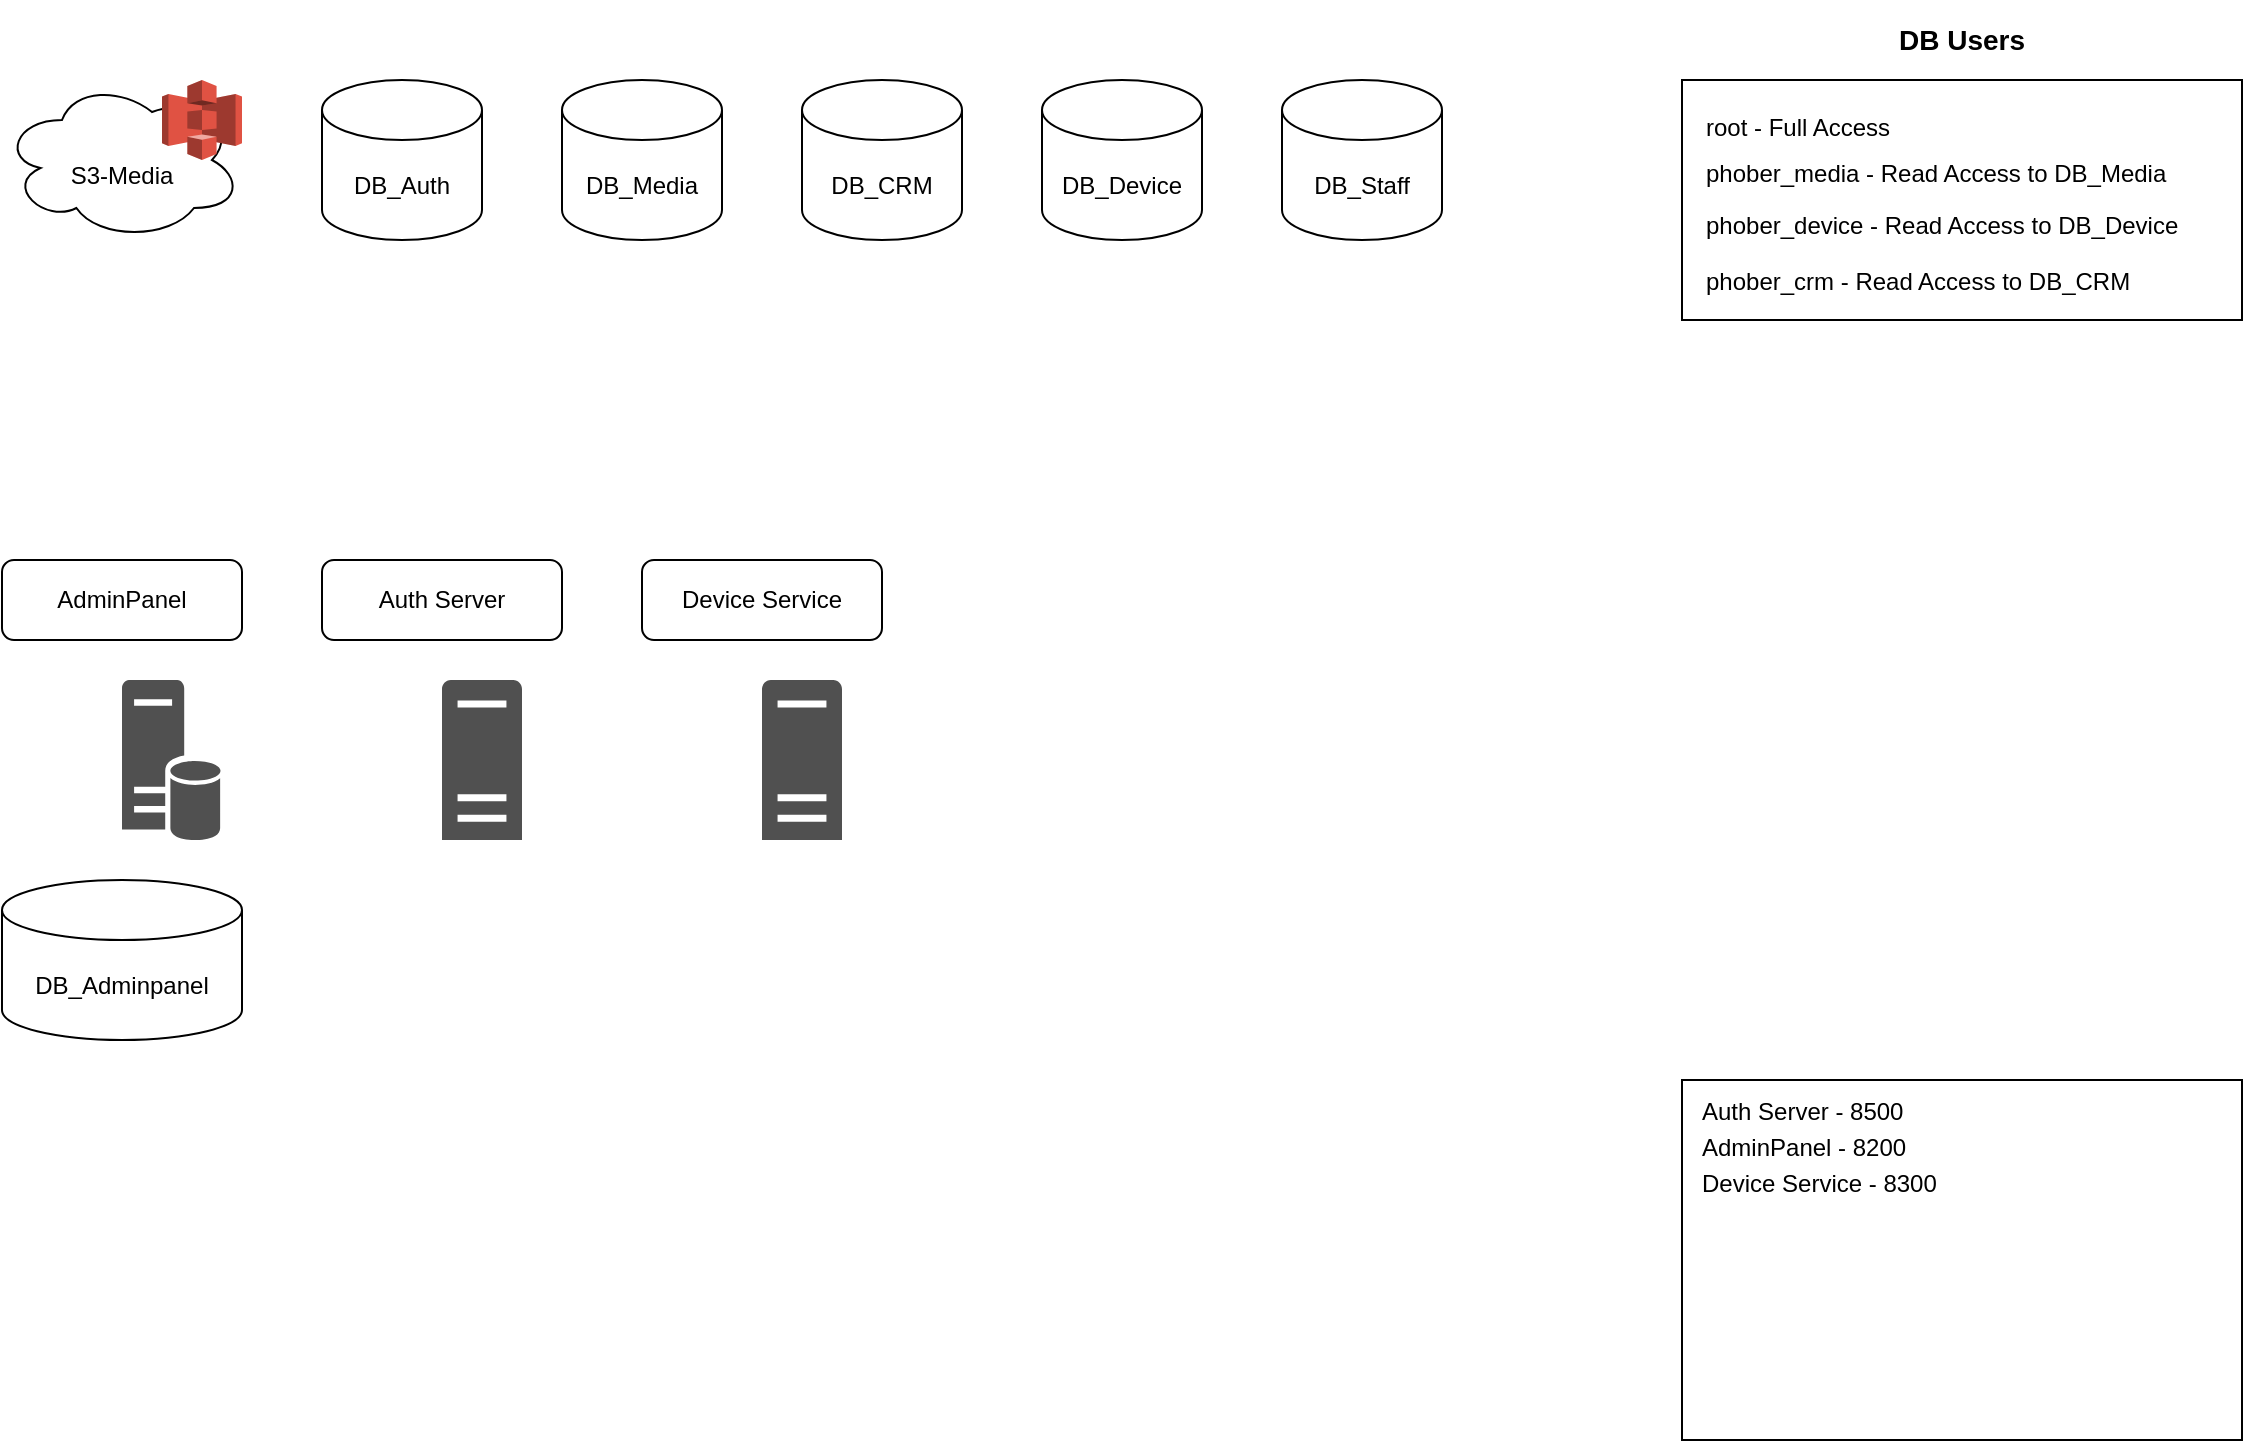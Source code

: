 <mxfile version="17.2.2" type="github" pages="3">
  <diagram id="SwhbsFWj8uXTI4qjEU29" name="Idea">
    <mxGraphModel dx="1191" dy="713" grid="1" gridSize="10" guides="1" tooltips="1" connect="1" arrows="1" fold="1" page="1" pageScale="1" pageWidth="1169" pageHeight="827" math="0" shadow="0">
      <root>
        <mxCell id="0" />
        <mxCell id="1" parent="0" />
        <UserObject label="DB_Device" link="data:page/id,oKnwQTFBax4LxAPXSYCq" id="eUcB_I841KXRyvso8_sk-2">
          <mxCell style="shape=cylinder3;whiteSpace=wrap;html=1;boundedLbl=1;backgroundOutline=1;size=15;" parent="1" vertex="1">
            <mxGeometry x="560" y="40" width="80" height="80" as="geometry" />
          </mxCell>
        </UserObject>
        <mxCell id="eUcB_I841KXRyvso8_sk-4" value="DB_Media" style="shape=cylinder3;whiteSpace=wrap;html=1;boundedLbl=1;backgroundOutline=1;size=15;" parent="1" vertex="1">
          <mxGeometry x="320" y="40" width="80" height="80" as="geometry" />
        </mxCell>
        <mxCell id="187vfeRC4IGOOJgPZB19-2" value="DB_CRM" style="shape=cylinder3;whiteSpace=wrap;html=1;boundedLbl=1;backgroundOutline=1;size=15;" parent="1" vertex="1">
          <mxGeometry x="440" y="40" width="80" height="80" as="geometry" />
        </mxCell>
        <mxCell id="ug-r2kqgYafla9vCd7H7-10" value="DB_Staff" style="shape=cylinder3;whiteSpace=wrap;html=1;boundedLbl=1;backgroundOutline=1;size=15;" parent="1" vertex="1">
          <mxGeometry x="680" y="40" width="80" height="80" as="geometry" />
        </mxCell>
        <mxCell id="ug-r2kqgYafla9vCd7H7-11" value="" style="group" parent="1" vertex="1" connectable="0">
          <mxGeometry x="40" y="40" width="120" height="80" as="geometry" />
        </mxCell>
        <mxCell id="eUcB_I841KXRyvso8_sk-5" value="&lt;br&gt;S3-Media" style="ellipse;shape=cloud;whiteSpace=wrap;html=1;" parent="ug-r2kqgYafla9vCd7H7-11" vertex="1">
          <mxGeometry width="120" height="80" as="geometry" />
        </mxCell>
        <mxCell id="187vfeRC4IGOOJgPZB19-1" value="" style="outlineConnect=0;dashed=0;verticalLabelPosition=bottom;verticalAlign=top;align=center;html=1;shape=mxgraph.aws3.s3;fillColor=#E05243;gradientColor=none;" parent="ug-r2kqgYafla9vCd7H7-11" vertex="1">
          <mxGeometry x="80" width="40" height="40" as="geometry" />
        </mxCell>
        <mxCell id="ug-r2kqgYafla9vCd7H7-12" value="" style="group;labelBackgroundColor=none;labelBorderColor=none;fontColor=default;" parent="1" vertex="1" connectable="0">
          <mxGeometry x="40" y="280" width="120" height="240" as="geometry" />
        </mxCell>
        <mxCell id="eUcB_I841KXRyvso8_sk-1" value="AdminPanel" style="rounded=1;whiteSpace=wrap;html=1;" parent="ug-r2kqgYafla9vCd7H7-12" vertex="1">
          <mxGeometry width="120" height="40" as="geometry" />
        </mxCell>
        <UserObject label="" id="ug-r2kqgYafla9vCd7H7-4">
          <mxCell style="group" parent="ug-r2kqgYafla9vCd7H7-12" vertex="1" connectable="0">
            <mxGeometry x="10" y="60" width="100" height="80" as="geometry" />
          </mxCell>
        </UserObject>
        <mxCell id="ug-r2kqgYafla9vCd7H7-5" value="" style="sketch=0;pointerEvents=1;shadow=0;dashed=0;html=1;strokeColor=none;fillColor=#505050;labelPosition=center;verticalLabelPosition=bottom;verticalAlign=top;outlineConnect=0;align=center;shape=mxgraph.office.servers.database_server;rounded=0;fontSize=13;" parent="ug-r2kqgYafla9vCd7H7-4" vertex="1">
          <mxGeometry x="50" width="50" height="80" as="geometry" />
        </mxCell>
        <mxCell id="ug-r2kqgYafla9vCd7H7-7" value="" style="shape=image;html=1;verticalAlign=top;verticalLabelPosition=bottom;labelBackgroundColor=#ffffff;imageAspect=0;aspect=fixed;image=https://cdn4.iconfinder.com/data/icons/logos-3/568/php-logo-128.png" parent="ug-r2kqgYafla9vCd7H7-4" vertex="1">
          <mxGeometry x="10" y="10" width="30" height="30" as="geometry" />
        </mxCell>
        <mxCell id="ug-r2kqgYafla9vCd7H7-8" value="" style="shape=image;html=1;verticalAlign=top;verticalLabelPosition=bottom;labelBackgroundColor=#ffffff;imageAspect=0;aspect=fixed;image=https://cdn3.iconfinder.com/data/icons/popular-services-brands/512/laravel-128.png" parent="ug-r2kqgYafla9vCd7H7-4" vertex="1">
          <mxGeometry x="10" y="40" width="30" height="30" as="geometry" />
        </mxCell>
        <mxCell id="ug-r2kqgYafla9vCd7H7-9" value="DB_Adminpanel" style="shape=cylinder3;whiteSpace=wrap;html=1;boundedLbl=1;backgroundOutline=1;size=15;" parent="ug-r2kqgYafla9vCd7H7-12" vertex="1">
          <mxGeometry y="160" width="120" height="80" as="geometry" />
        </mxCell>
        <mxCell id="ug-r2kqgYafla9vCd7H7-27" value="" style="group" parent="1" vertex="1" connectable="0">
          <mxGeometry x="360" y="280" width="120" height="140" as="geometry" />
        </mxCell>
        <mxCell id="ug-r2kqgYafla9vCd7H7-18" value="Device Service" style="rounded=1;whiteSpace=wrap;html=1;" parent="ug-r2kqgYafla9vCd7H7-27" vertex="1">
          <mxGeometry width="120" height="40" as="geometry" />
        </mxCell>
        <UserObject label="" id="ug-r2kqgYafla9vCd7H7-19">
          <mxCell style="group" parent="ug-r2kqgYafla9vCd7H7-27" vertex="1" connectable="0">
            <mxGeometry x="10" y="60" width="100" height="80" as="geometry" />
          </mxCell>
        </UserObject>
        <mxCell id="ug-r2kqgYafla9vCd7H7-24" value="" style="sketch=0;pointerEvents=1;shadow=0;dashed=0;html=1;strokeColor=none;fillColor=#505050;labelPosition=center;verticalLabelPosition=bottom;verticalAlign=top;outlineConnect=0;align=center;shape=mxgraph.office.servers.server_generic;" parent="ug-r2kqgYafla9vCd7H7-19" vertex="1">
          <mxGeometry x="50" width="40" height="80" as="geometry" />
        </mxCell>
        <mxCell id="8z5ws6QsDyDKcSSMqBQu-1" value="" style="shape=image;html=1;verticalAlign=top;verticalLabelPosition=bottom;labelBackgroundColor=#ffffff;imageAspect=0;aspect=fixed;image=https://cdn3.iconfinder.com/data/icons/popular-services-brands/512/laravel-128.png" vertex="1" parent="ug-r2kqgYafla9vCd7H7-19">
          <mxGeometry x="11.88" y="44" width="30" height="30" as="geometry" />
        </mxCell>
        <mxCell id="8z5ws6QsDyDKcSSMqBQu-2" value="" style="shape=image;html=1;verticalAlign=top;verticalLabelPosition=bottom;labelBackgroundColor=#ffffff;imageAspect=0;aspect=fixed;image=https://cdn4.iconfinder.com/data/icons/logos-3/568/php-logo-128.png" vertex="1" parent="ug-r2kqgYafla9vCd7H7-19">
          <mxGeometry x="11.88" y="10" width="30" height="30" as="geometry" />
        </mxCell>
        <mxCell id="bWf3XHARxma28C-KWlei-1" value="" style="group" vertex="1" connectable="0" parent="1">
          <mxGeometry x="880" width="280" height="160" as="geometry" />
        </mxCell>
        <mxCell id="ug-r2kqgYafla9vCd7H7-2" value="&lt;p style=&quot;line-height: 0.9 ; font-size: 12px&quot;&gt;&lt;span style=&quot;font-size: 12px&quot;&gt;root - Full Access&lt;/span&gt;&lt;/p&gt;&lt;p style=&quot;line-height: 0.9 ; font-size: 12px&quot;&gt;&lt;span style=&quot;font-size: 12px&quot;&gt;phober_media - Read Access to DB_Media&lt;/span&gt;&lt;br style=&quot;font-size: 12px&quot;&gt;&lt;/p&gt;&lt;p style=&quot;line-height: 1.4 ; font-size: 12px&quot;&gt;phober_device - Read Access to DB_Device&lt;/p&gt;&lt;p style=&quot;line-height: 1.4 ; font-size: 12px&quot;&gt;phober_crm - Read Access to DB_CRM&lt;/p&gt;&lt;p style=&quot;font-size: 12px&quot;&gt;&lt;/p&gt;" style="rounded=0;whiteSpace=wrap;html=1;align=left;verticalAlign=top;fontSize=12;spacingRight=0;spacingLeft=10;" parent="bWf3XHARxma28C-KWlei-1" vertex="1">
          <mxGeometry y="40" width="280" height="120" as="geometry" />
        </mxCell>
        <mxCell id="ug-r2kqgYafla9vCd7H7-3" value="DB Users" style="text;html=1;strokeColor=none;fillColor=none;align=center;verticalAlign=middle;whiteSpace=wrap;rounded=0;fontSize=14;fontStyle=1" parent="bWf3XHARxma28C-KWlei-1" vertex="1">
          <mxGeometry x="80" width="120" height="40" as="geometry" />
        </mxCell>
        <mxCell id="bWf3XHARxma28C-KWlei-2" value="DB_Auth" style="shape=cylinder3;whiteSpace=wrap;html=1;boundedLbl=1;backgroundOutline=1;size=15;" vertex="1" parent="1">
          <mxGeometry x="200" y="40" width="80" height="80" as="geometry" />
        </mxCell>
        <mxCell id="8z5ws6QsDyDKcSSMqBQu-3" value="" style="group" vertex="1" connectable="0" parent="1">
          <mxGeometry x="200" y="280" width="120" height="140" as="geometry" />
        </mxCell>
        <mxCell id="8z5ws6QsDyDKcSSMqBQu-4" value="Auth Server" style="rounded=1;whiteSpace=wrap;html=1;" vertex="1" parent="8z5ws6QsDyDKcSSMqBQu-3">
          <mxGeometry width="120" height="40" as="geometry" />
        </mxCell>
        <UserObject label="" id="8z5ws6QsDyDKcSSMqBQu-5">
          <mxCell style="group" vertex="1" connectable="0" parent="8z5ws6QsDyDKcSSMqBQu-3">
            <mxGeometry x="10" y="60" width="100" height="80" as="geometry" />
          </mxCell>
        </UserObject>
        <mxCell id="8z5ws6QsDyDKcSSMqBQu-6" value="" style="sketch=0;pointerEvents=1;shadow=0;dashed=0;html=1;strokeColor=none;fillColor=#505050;labelPosition=center;verticalLabelPosition=bottom;verticalAlign=top;outlineConnect=0;align=center;shape=mxgraph.office.servers.server_generic;" vertex="1" parent="8z5ws6QsDyDKcSSMqBQu-5">
          <mxGeometry x="50" width="40" height="80" as="geometry" />
        </mxCell>
        <mxCell id="8z5ws6QsDyDKcSSMqBQu-9" value="" style="shape=image;verticalLabelPosition=bottom;labelBackgroundColor=default;verticalAlign=top;aspect=fixed;imageAspect=0;image=https://cdn.freebiesupply.com/logos/large/2x/lumen-1-logo-png-transparent.png;" vertex="1" parent="8z5ws6QsDyDKcSSMqBQu-5">
          <mxGeometry x="19.41" y="44" width="14.94" height="30" as="geometry" />
        </mxCell>
        <mxCell id="8z5ws6QsDyDKcSSMqBQu-10" value="" style="shape=image;html=1;verticalAlign=top;verticalLabelPosition=bottom;labelBackgroundColor=#ffffff;imageAspect=0;aspect=fixed;image=https://cdn4.iconfinder.com/data/icons/logos-3/568/php-logo-128.png" vertex="1" parent="8z5ws6QsDyDKcSSMqBQu-5">
          <mxGeometry x="11.88" y="10" width="30" height="30" as="geometry" />
        </mxCell>
        <mxCell id="8z5ws6QsDyDKcSSMqBQu-11" value="&lt;p style=&quot;line-height: 1.5&quot;&gt;Auth Server - 8500&lt;br&gt;AdminPanel - 8200&lt;br&gt;Device Service - 8300&lt;/p&gt;" style="rounded=0;whiteSpace=wrap;html=1;align=left;labelPosition=center;verticalLabelPosition=middle;verticalAlign=top;spacing=0;spacingLeft=10;spacingTop=-10;" vertex="1" parent="1">
          <mxGeometry x="880" y="540" width="280" height="180" as="geometry" />
        </mxCell>
      </root>
    </mxGraphModel>
  </diagram>
  <diagram id="oKnwQTFBax4LxAPXSYCq" name="DB_Device">
    <mxGraphModel dx="1191" dy="713" grid="1" gridSize="10" guides="1" tooltips="1" connect="1" arrows="1" fold="1" page="1" pageScale="1" pageWidth="1169" pageHeight="827" math="0" shadow="0">
      <root>
        <mxCell id="dE-zyYR7kbtWVNNINpA2-0" />
        <mxCell id="dE-zyYR7kbtWVNNINpA2-1" parent="dE-zyYR7kbtWVNNINpA2-0" />
        <mxCell id="dE-zyYR7kbtWVNNINpA2-2" value="" style="group" parent="dE-zyYR7kbtWVNNINpA2-1" vertex="1" connectable="0">
          <mxGeometry x="10" y="190" width="60" height="100" as="geometry" />
        </mxCell>
        <mxCell id="dE-zyYR7kbtWVNNINpA2-3" value="" style="group" parent="dE-zyYR7kbtWVNNINpA2-2" vertex="1" connectable="0">
          <mxGeometry width="60" height="100" as="geometry" />
        </mxCell>
        <mxCell id="dE-zyYR7kbtWVNNINpA2-4" value="" style="sketch=0;shadow=0;dashed=0;html=1;strokeColor=none;fillColor=#505050;labelPosition=center;verticalLabelPosition=bottom;verticalAlign=top;outlineConnect=0;align=center;shape=mxgraph.office.databases.database_mini_3;rounded=0;fontSize=13;fontColor=#0066CC;" parent="dE-zyYR7kbtWVNNINpA2-3" vertex="1">
          <mxGeometry x="12.5" width="35" height="57" as="geometry" />
        </mxCell>
        <mxCell id="dE-zyYR7kbtWVNNINpA2-5" value="Games" style="text;html=1;strokeColor=none;fillColor=none;align=center;verticalAlign=middle;whiteSpace=wrap;rounded=0;fontSize=13;fontColor=#000000;" parent="dE-zyYR7kbtWVNNINpA2-3" vertex="1">
          <mxGeometry y="70" width="60" height="30" as="geometry" />
        </mxCell>
        <mxCell id="dE-zyYR7kbtWVNNINpA2-6" value="" style="group" parent="dE-zyYR7kbtWVNNINpA2-1" vertex="1" connectable="0">
          <mxGeometry x="220" y="10" width="60" height="100" as="geometry" />
        </mxCell>
        <mxCell id="dE-zyYR7kbtWVNNINpA2-7" value="" style="sketch=0;shadow=0;dashed=0;html=1;strokeColor=none;fillColor=#505050;labelPosition=center;verticalLabelPosition=bottom;verticalAlign=top;outlineConnect=0;align=center;shape=mxgraph.office.databases.database_mini_3;rounded=0;fontSize=13;fontColor=#0066CC;" parent="dE-zyYR7kbtWVNNINpA2-6" vertex="1">
          <mxGeometry x="12.5" width="35" height="57" as="geometry" />
        </mxCell>
        <mxCell id="dE-zyYR7kbtWVNNINpA2-8" value="Devices" style="text;html=1;strokeColor=none;fillColor=none;align=center;verticalAlign=middle;whiteSpace=wrap;rounded=0;fontSize=13;fontColor=#000000;" parent="dE-zyYR7kbtWVNNINpA2-6" vertex="1">
          <mxGeometry y="70" width="60" height="30" as="geometry" />
        </mxCell>
        <mxCell id="dE-zyYR7kbtWVNNINpA2-9" value="" style="group" parent="dE-zyYR7kbtWVNNINpA2-1" vertex="1" connectable="0">
          <mxGeometry x="415" y="190" width="60" height="100" as="geometry" />
        </mxCell>
        <mxCell id="dE-zyYR7kbtWVNNINpA2-10" value="" style="group" parent="dE-zyYR7kbtWVNNINpA2-9" vertex="1" connectable="0">
          <mxGeometry width="60" height="100" as="geometry" />
        </mxCell>
        <mxCell id="dE-zyYR7kbtWVNNINpA2-11" value="" style="sketch=0;shadow=0;dashed=0;html=1;strokeColor=none;fillColor=#505050;labelPosition=center;verticalLabelPosition=bottom;verticalAlign=top;outlineConnect=0;align=center;shape=mxgraph.office.databases.database_mini_3;rounded=0;fontSize=13;fontColor=#0066CC;" parent="dE-zyYR7kbtWVNNINpA2-10" vertex="1">
          <mxGeometry x="12.5" width="35" height="57" as="geometry" />
        </mxCell>
        <mxCell id="dE-zyYR7kbtWVNNINpA2-12" value="Instances" style="text;html=1;strokeColor=none;fillColor=none;align=center;verticalAlign=middle;whiteSpace=wrap;rounded=0;fontSize=13;fontColor=#000000;" parent="dE-zyYR7kbtWVNNINpA2-10" vertex="1">
          <mxGeometry y="70" width="60" height="30" as="geometry" />
        </mxCell>
        <mxCell id="dE-zyYR7kbtWVNNINpA2-13" style="edgeStyle=none;rounded=1;orthogonalLoop=1;jettySize=auto;html=1;fontSize=13;fontColor=#000000;startArrow=classic;startFill=1;endArrow=classic;endFill=1;strokeColor=#000000;" parent="dE-zyYR7kbtWVNNINpA2-1" source="dE-zyYR7kbtWVNNINpA2-4" target="dE-zyYR7kbtWVNNINpA2-7" edge="1">
          <mxGeometry relative="1" as="geometry" />
        </mxCell>
        <mxCell id="dE-zyYR7kbtWVNNINpA2-14" value="Many To Many" style="rounded=1;whiteSpace=wrap;html=1;fontSize=13;strokeWidth=1;gradientDirection=north;verticalAlign=top;" parent="dE-zyYR7kbtWVNNINpA2-1" vertex="1">
          <mxGeometry x="80" y="120" width="110" height="30" as="geometry" />
        </mxCell>
        <mxCell id="dE-zyYR7kbtWVNNINpA2-15" style="edgeStyle=none;rounded=1;orthogonalLoop=1;jettySize=auto;html=1;fontSize=13;fontColor=#000000;startArrow=classic;startFill=1;endArrow=none;endFill=0;strokeColor=#000000;" parent="dE-zyYR7kbtWVNNINpA2-1" source="dE-zyYR7kbtWVNNINpA2-11" target="dE-zyYR7kbtWVNNINpA2-7" edge="1">
          <mxGeometry relative="1" as="geometry" />
        </mxCell>
        <mxCell id="dE-zyYR7kbtWVNNINpA2-16" value="games" style="swimlane;fontStyle=0;childLayout=stackLayout;horizontal=1;startSize=26;fillColor=#e0e0e0;horizontalStack=0;resizeParent=1;resizeLast=0;collapsible=1;marginBottom=0;swimlaneFillColor=#ffffff;align=center;" parent="dE-zyYR7kbtWVNNINpA2-1" vertex="1">
          <mxGeometry x="40" y="560" width="210" height="260" as="geometry">
            <mxRectangle x="40" y="560" width="70" height="26" as="alternateBounds" />
          </mxGeometry>
        </mxCell>
        <mxCell id="dE-zyYR7kbtWVNNINpA2-17" value="id" style="shape=partialRectangle;top=0;left=0;right=0;bottom=0;align=left;verticalAlign=top;spacingTop=-2;fillColor=none;spacingLeft=64;spacingRight=4;overflow=hidden;rotatable=0;points=[[0,0.5],[1,0.5]];portConstraint=eastwest;dropTarget=0;" parent="dE-zyYR7kbtWVNNINpA2-16" vertex="1">
          <mxGeometry y="26" width="210" height="26" as="geometry" />
        </mxCell>
        <mxCell id="dE-zyYR7kbtWVNNINpA2-18" value="" style="shape=partialRectangle;top=0;left=0;bottom=0;fillColor=none;align=left;verticalAlign=middle;spacingLeft=4;spacingRight=4;overflow=hidden;rotatable=180;points=[];portConstraint=eastwest;part=1;" parent="dE-zyYR7kbtWVNNINpA2-17" vertex="1" connectable="0">
          <mxGeometry width="54" height="26" as="geometry" />
        </mxCell>
        <mxCell id="dE-zyYR7kbtWVNNINpA2-19" value="name" style="shape=partialRectangle;top=0;left=0;right=0;bottom=0;align=left;verticalAlign=top;spacingTop=-2;fillColor=none;spacingLeft=64;spacingRight=4;overflow=hidden;rotatable=0;points=[[0,0.5],[1,0.5]];portConstraint=eastwest;dropTarget=0;" parent="dE-zyYR7kbtWVNNINpA2-16" vertex="1">
          <mxGeometry y="52" width="210" height="26" as="geometry" />
        </mxCell>
        <mxCell id="dE-zyYR7kbtWVNNINpA2-20" value="" style="shape=partialRectangle;top=0;left=0;bottom=0;fillColor=none;align=left;verticalAlign=middle;spacingLeft=4;spacingRight=4;overflow=hidden;rotatable=180;points=[];portConstraint=eastwest;part=1;" parent="dE-zyYR7kbtWVNNINpA2-19" vertex="1" connectable="0">
          <mxGeometry width="54" height="26" as="geometry" />
        </mxCell>
        <mxCell id="dE-zyYR7kbtWVNNINpA2-21" value="slug" style="shape=partialRectangle;top=0;left=0;right=0;bottom=0;align=left;verticalAlign=top;spacingTop=-2;fillColor=none;spacingLeft=64;spacingRight=4;overflow=hidden;rotatable=0;points=[[0,0.5],[1,0.5]];portConstraint=eastwest;dropTarget=0;" parent="dE-zyYR7kbtWVNNINpA2-16" vertex="1">
          <mxGeometry y="78" width="210" height="26" as="geometry" />
        </mxCell>
        <mxCell id="dE-zyYR7kbtWVNNINpA2-22" value="" style="shape=partialRectangle;top=0;left=0;bottom=0;fillColor=none;align=left;verticalAlign=middle;spacingLeft=4;spacingRight=4;overflow=hidden;rotatable=180;points=[];portConstraint=eastwest;part=1;" parent="dE-zyYR7kbtWVNNINpA2-21" vertex="1" connectable="0">
          <mxGeometry width="54" height="26" as="geometry" />
        </mxCell>
        <mxCell id="dE-zyYR7kbtWVNNINpA2-23" value="video" style="shape=partialRectangle;top=0;left=0;right=0;bottom=0;align=left;verticalAlign=top;spacingTop=-2;fillColor=none;spacingLeft=64;spacingRight=4;overflow=hidden;rotatable=0;points=[[0,0.5],[1,0.5]];portConstraint=eastwest;dropTarget=0;" parent="dE-zyYR7kbtWVNNINpA2-16" vertex="1">
          <mxGeometry y="104" width="210" height="26" as="geometry" />
        </mxCell>
        <mxCell id="dE-zyYR7kbtWVNNINpA2-24" value="" style="shape=partialRectangle;top=0;left=0;bottom=0;fillColor=none;align=left;verticalAlign=middle;spacingLeft=4;spacingRight=4;overflow=hidden;rotatable=180;points=[];portConstraint=eastwest;part=1;" parent="dE-zyYR7kbtWVNNINpA2-23" vertex="1" connectable="0">
          <mxGeometry width="54" height="26" as="geometry" />
        </mxCell>
        <mxCell id="dE-zyYR7kbtWVNNINpA2-25" value="description" style="shape=partialRectangle;top=0;left=0;right=0;bottom=0;align=left;verticalAlign=top;spacingTop=-2;fillColor=none;spacingLeft=64;spacingRight=4;overflow=hidden;rotatable=0;points=[[0,0.5],[1,0.5]];portConstraint=eastwest;dropTarget=0;" parent="dE-zyYR7kbtWVNNINpA2-16" vertex="1">
          <mxGeometry y="130" width="210" height="26" as="geometry" />
        </mxCell>
        <mxCell id="dE-zyYR7kbtWVNNINpA2-26" value="" style="shape=partialRectangle;top=0;left=0;bottom=0;fillColor=none;align=left;verticalAlign=middle;spacingLeft=4;spacingRight=4;overflow=hidden;rotatable=180;points=[];portConstraint=eastwest;part=1;" parent="dE-zyYR7kbtWVNNINpA2-25" vertex="1" connectable="0">
          <mxGeometry width="54" height="26" as="geometry" />
        </mxCell>
        <mxCell id="dE-zyYR7kbtWVNNINpA2-27" value="rating" style="shape=partialRectangle;top=0;left=0;right=0;bottom=0;align=left;verticalAlign=top;spacingTop=-2;fillColor=none;spacingLeft=64;spacingRight=4;overflow=hidden;rotatable=0;points=[[0,0.5],[1,0.5]];portConstraint=eastwest;dropTarget=0;" parent="dE-zyYR7kbtWVNNINpA2-16" vertex="1">
          <mxGeometry y="156" width="210" height="26" as="geometry" />
        </mxCell>
        <mxCell id="dE-zyYR7kbtWVNNINpA2-28" value="" style="shape=partialRectangle;top=0;left=0;bottom=0;fillColor=none;align=left;verticalAlign=middle;spacingLeft=4;spacingRight=4;overflow=hidden;rotatable=180;points=[];portConstraint=eastwest;part=1;" parent="dE-zyYR7kbtWVNNINpA2-27" vertex="1" connectable="0">
          <mxGeometry width="54" height="26" as="geometry" />
        </mxCell>
        <mxCell id="dE-zyYR7kbtWVNNINpA2-29" value="multiplayer" style="shape=partialRectangle;top=0;left=0;right=0;bottom=0;align=left;verticalAlign=top;spacingTop=-2;fillColor=none;spacingLeft=64;spacingRight=4;overflow=hidden;rotatable=0;points=[[0,0.5],[1,0.5]];portConstraint=eastwest;dropTarget=0;" parent="dE-zyYR7kbtWVNNINpA2-16" vertex="1">
          <mxGeometry y="182" width="210" height="26" as="geometry" />
        </mxCell>
        <mxCell id="dE-zyYR7kbtWVNNINpA2-30" value="" style="shape=partialRectangle;top=0;left=0;bottom=0;fillColor=none;align=left;verticalAlign=middle;spacingLeft=4;spacingRight=4;overflow=hidden;rotatable=180;points=[];portConstraint=eastwest;part=1;" parent="dE-zyYR7kbtWVNNINpA2-29" vertex="1" connectable="0">
          <mxGeometry width="54" height="26" as="geometry" />
        </mxCell>
        <mxCell id="dE-zyYR7kbtWVNNINpA2-31" value="created_at" style="shape=partialRectangle;top=0;left=0;right=0;bottom=0;align=left;verticalAlign=top;spacingTop=-2;fillColor=none;spacingLeft=64;spacingRight=4;overflow=hidden;rotatable=0;points=[[0,0.5],[1,0.5]];portConstraint=eastwest;dropTarget=0;" parent="dE-zyYR7kbtWVNNINpA2-16" vertex="1">
          <mxGeometry y="208" width="210" height="26" as="geometry" />
        </mxCell>
        <mxCell id="dE-zyYR7kbtWVNNINpA2-32" value="" style="shape=partialRectangle;top=0;left=0;bottom=0;fillColor=none;align=left;verticalAlign=middle;spacingLeft=4;spacingRight=4;overflow=hidden;rotatable=180;points=[];portConstraint=eastwest;part=1;" parent="dE-zyYR7kbtWVNNINpA2-31" vertex="1" connectable="0">
          <mxGeometry width="54" height="26" as="geometry" />
        </mxCell>
        <mxCell id="dE-zyYR7kbtWVNNINpA2-33" value="updated_at" style="shape=partialRectangle;top=0;left=0;right=0;bottom=0;align=left;verticalAlign=top;spacingTop=-2;fillColor=none;spacingLeft=64;spacingRight=4;overflow=hidden;rotatable=0;points=[[0,0.5],[1,0.5]];portConstraint=eastwest;dropTarget=0;" parent="dE-zyYR7kbtWVNNINpA2-16" vertex="1">
          <mxGeometry y="234" width="210" height="26" as="geometry" />
        </mxCell>
        <mxCell id="dE-zyYR7kbtWVNNINpA2-34" value="" style="shape=partialRectangle;top=0;left=0;bottom=0;fillColor=none;align=left;verticalAlign=middle;spacingLeft=4;spacingRight=4;overflow=hidden;rotatable=180;points=[];portConstraint=eastwest;part=1;" parent="dE-zyYR7kbtWVNNINpA2-33" vertex="1" connectable="0">
          <mxGeometry width="54" height="26" as="geometry" />
        </mxCell>
        <mxCell id="dE-zyYR7kbtWVNNINpA2-35" value="devices" style="swimlane;fontStyle=0;childLayout=stackLayout;horizontal=1;startSize=26;fillColor=#e0e0e0;horizontalStack=0;resizeParent=1;resizeLast=0;collapsible=1;marginBottom=0;swimlaneFillColor=#ffffff;align=center;" parent="dE-zyYR7kbtWVNNINpA2-1" vertex="1">
          <mxGeometry x="600" y="560" width="150" height="130" as="geometry">
            <mxRectangle x="600" y="560" width="70" height="26" as="alternateBounds" />
          </mxGeometry>
        </mxCell>
        <mxCell id="dE-zyYR7kbtWVNNINpA2-36" value="id" style="shape=partialRectangle;top=0;left=0;right=0;bottom=0;align=left;verticalAlign=top;spacingTop=-2;fillColor=none;spacingLeft=64;spacingRight=4;overflow=hidden;rotatable=0;points=[[0,0.5],[1,0.5]];portConstraint=eastwest;dropTarget=0;" parent="dE-zyYR7kbtWVNNINpA2-35" vertex="1">
          <mxGeometry y="26" width="150" height="26" as="geometry" />
        </mxCell>
        <mxCell id="dE-zyYR7kbtWVNNINpA2-37" value="" style="shape=partialRectangle;top=0;left=0;bottom=0;fillColor=none;align=left;verticalAlign=middle;spacingLeft=4;spacingRight=4;overflow=hidden;rotatable=180;points=[];portConstraint=eastwest;part=1;" parent="dE-zyYR7kbtWVNNINpA2-36" vertex="1" connectable="0">
          <mxGeometry width="54" height="26" as="geometry" />
        </mxCell>
        <mxCell id="dE-zyYR7kbtWVNNINpA2-38" value="name" style="shape=partialRectangle;top=0;left=0;right=0;bottom=0;align=left;verticalAlign=top;spacingTop=-2;fillColor=none;spacingLeft=64;spacingRight=4;overflow=hidden;rotatable=0;points=[[0,0.5],[1,0.5]];portConstraint=eastwest;dropTarget=0;" parent="dE-zyYR7kbtWVNNINpA2-35" vertex="1">
          <mxGeometry y="52" width="150" height="26" as="geometry" />
        </mxCell>
        <mxCell id="dE-zyYR7kbtWVNNINpA2-39" value="" style="shape=partialRectangle;top=0;left=0;bottom=0;fillColor=none;align=left;verticalAlign=middle;spacingLeft=4;spacingRight=4;overflow=hidden;rotatable=180;points=[];portConstraint=eastwest;part=1;" parent="dE-zyYR7kbtWVNNINpA2-38" vertex="1" connectable="0">
          <mxGeometry width="54" height="26" as="geometry" />
        </mxCell>
        <mxCell id="dE-zyYR7kbtWVNNINpA2-40" value="slug" style="shape=partialRectangle;top=0;left=0;right=0;bottom=0;align=left;verticalAlign=top;spacingTop=-2;fillColor=none;spacingLeft=64;spacingRight=4;overflow=hidden;rotatable=0;points=[[0,0.5],[1,0.5]];portConstraint=eastwest;dropTarget=0;" parent="dE-zyYR7kbtWVNNINpA2-35" vertex="1">
          <mxGeometry y="78" width="150" height="26" as="geometry" />
        </mxCell>
        <mxCell id="dE-zyYR7kbtWVNNINpA2-41" value="" style="shape=partialRectangle;top=0;left=0;bottom=0;fillColor=none;align=left;verticalAlign=middle;spacingLeft=4;spacingRight=4;overflow=hidden;rotatable=180;points=[];portConstraint=eastwest;part=1;" parent="dE-zyYR7kbtWVNNINpA2-40" vertex="1" connectable="0">
          <mxGeometry width="54" height="26" as="geometry" />
        </mxCell>
        <mxCell id="dE-zyYR7kbtWVNNINpA2-42" value="description" style="shape=partialRectangle;top=0;left=0;right=0;bottom=0;align=left;verticalAlign=top;spacingTop=-2;fillColor=none;spacingLeft=64;spacingRight=4;overflow=hidden;rotatable=0;points=[[0,0.5],[1,0.5]];portConstraint=eastwest;dropTarget=0;" parent="dE-zyYR7kbtWVNNINpA2-35" vertex="1">
          <mxGeometry y="104" width="150" height="26" as="geometry" />
        </mxCell>
        <mxCell id="dE-zyYR7kbtWVNNINpA2-43" value="" style="shape=partialRectangle;top=0;left=0;bottom=0;fillColor=none;align=left;verticalAlign=middle;spacingLeft=4;spacingRight=4;overflow=hidden;rotatable=180;points=[];portConstraint=eastwest;part=1;" parent="dE-zyYR7kbtWVNNINpA2-42" vertex="1" connectable="0">
          <mxGeometry width="54" height="26" as="geometry" />
        </mxCell>
        <mxCell id="dE-zyYR7kbtWVNNINpA2-44" value="genres" style="swimlane;fontStyle=0;childLayout=stackLayout;horizontal=1;startSize=26;fillColor=#e0e0e0;horizontalStack=0;resizeParent=1;resizeLast=0;collapsible=1;marginBottom=0;swimlaneFillColor=default;align=center;" parent="dE-zyYR7kbtWVNNINpA2-1" vertex="1">
          <mxGeometry x="600" y="360" width="150" height="78" as="geometry">
            <mxRectangle x="600" y="360" width="70" height="26" as="alternateBounds" />
          </mxGeometry>
        </mxCell>
        <mxCell id="dE-zyYR7kbtWVNNINpA2-45" value="id" style="shape=partialRectangle;top=0;left=0;right=0;bottom=0;align=left;verticalAlign=top;spacingTop=-2;fillColor=none;spacingLeft=64;spacingRight=4;overflow=hidden;rotatable=0;points=[[0,0.5],[1,0.5]];portConstraint=eastwest;dropTarget=0;" parent="dE-zyYR7kbtWVNNINpA2-44" vertex="1">
          <mxGeometry y="26" width="150" height="26" as="geometry" />
        </mxCell>
        <mxCell id="dE-zyYR7kbtWVNNINpA2-46" value="" style="shape=partialRectangle;top=0;left=0;bottom=0;fillColor=none;align=left;verticalAlign=middle;spacingLeft=4;spacingRight=4;overflow=hidden;rotatable=180;points=[];portConstraint=eastwest;part=1;" parent="dE-zyYR7kbtWVNNINpA2-45" vertex="1" connectable="0">
          <mxGeometry width="54" height="26" as="geometry" />
        </mxCell>
        <mxCell id="dE-zyYR7kbtWVNNINpA2-47" value="name" style="shape=partialRectangle;top=0;left=0;right=0;bottom=0;align=left;verticalAlign=top;spacingTop=-2;fillColor=none;spacingLeft=64;spacingRight=4;overflow=hidden;rotatable=0;points=[[0,0.5],[1,0.5]];portConstraint=eastwest;dropTarget=0;" parent="dE-zyYR7kbtWVNNINpA2-44" vertex="1">
          <mxGeometry y="52" width="150" height="26" as="geometry" />
        </mxCell>
        <mxCell id="dE-zyYR7kbtWVNNINpA2-48" value="" style="shape=partialRectangle;top=0;left=0;bottom=0;fillColor=none;align=left;verticalAlign=middle;spacingLeft=4;spacingRight=4;overflow=hidden;rotatable=180;points=[];portConstraint=eastwest;part=1;" parent="dE-zyYR7kbtWVNNINpA2-47" vertex="1" connectable="0">
          <mxGeometry width="54" height="26" as="geometry" />
        </mxCell>
        <mxCell id="dE-zyYR7kbtWVNNINpA2-49" value="" style="group" parent="dE-zyYR7kbtWVNNINpA2-1" vertex="1" connectable="0">
          <mxGeometry x="220" y="190" width="60" height="100" as="geometry" />
        </mxCell>
        <mxCell id="dE-zyYR7kbtWVNNINpA2-50" value="" style="sketch=0;shadow=0;dashed=0;html=1;strokeColor=none;fillColor=#505050;labelPosition=center;verticalLabelPosition=bottom;verticalAlign=top;outlineConnect=0;align=center;shape=mxgraph.office.databases.database_mini_3;rounded=0;fontSize=13;fontColor=#0066CC;" parent="dE-zyYR7kbtWVNNINpA2-49" vertex="1">
          <mxGeometry x="12.5" width="35" height="57" as="geometry" />
        </mxCell>
        <mxCell id="dE-zyYR7kbtWVNNINpA2-51" value="Genres" style="text;html=1;strokeColor=none;fillColor=none;align=center;verticalAlign=middle;whiteSpace=wrap;rounded=0;fontSize=13;fontColor=#000000;" parent="dE-zyYR7kbtWVNNINpA2-49" vertex="1">
          <mxGeometry y="70" width="60" height="30" as="geometry" />
        </mxCell>
        <mxCell id="dE-zyYR7kbtWVNNINpA2-52" style="edgeStyle=none;rounded=1;orthogonalLoop=1;jettySize=auto;html=1;fontSize=13;fontColor=#000000;startArrow=none;startFill=0;endArrow=classic;endFill=1;strokeColor=#000000;" parent="dE-zyYR7kbtWVNNINpA2-1" source="dE-zyYR7kbtWVNNINpA2-79" target="dE-zyYR7kbtWVNNINpA2-50" edge="1">
          <mxGeometry relative="1" as="geometry" />
        </mxCell>
        <mxCell id="dE-zyYR7kbtWVNNINpA2-53" value="device_instances" style="swimlane;fontStyle=0;childLayout=stackLayout;horizontal=1;startSize=26;fillColor=#e0e0e0;horizontalStack=0;resizeParent=1;resizeLast=0;collapsible=1;marginBottom=0;swimlaneFillColor=#ffffff;align=center;" parent="dE-zyYR7kbtWVNNINpA2-1" vertex="1">
          <mxGeometry x="840" y="560" width="170" height="182" as="geometry">
            <mxRectangle x="840" y="560" width="80" height="26" as="alternateBounds" />
          </mxGeometry>
        </mxCell>
        <mxCell id="dE-zyYR7kbtWVNNINpA2-54" value="id" style="shape=partialRectangle;top=0;left=0;right=0;bottom=0;align=left;verticalAlign=top;spacingTop=-2;fillColor=none;spacingLeft=64;spacingRight=4;overflow=hidden;rotatable=0;points=[[0,0.5],[1,0.5]];portConstraint=eastwest;dropTarget=0;" parent="dE-zyYR7kbtWVNNINpA2-53" vertex="1">
          <mxGeometry y="26" width="170" height="26" as="geometry" />
        </mxCell>
        <mxCell id="dE-zyYR7kbtWVNNINpA2-55" value="" style="shape=partialRectangle;top=0;left=0;bottom=0;fillColor=none;align=left;verticalAlign=middle;spacingLeft=4;spacingRight=4;overflow=hidden;rotatable=180;points=[];portConstraint=eastwest;part=1;" parent="dE-zyYR7kbtWVNNINpA2-54" vertex="1" connectable="0">
          <mxGeometry width="54" height="26" as="geometry" />
        </mxCell>
        <mxCell id="dE-zyYR7kbtWVNNINpA2-56" value="device_id" style="shape=partialRectangle;top=0;left=0;right=0;bottom=0;align=left;verticalAlign=top;spacingTop=-2;fillColor=none;spacingLeft=64;spacingRight=4;overflow=hidden;rotatable=0;points=[[0,0.5],[1,0.5]];portConstraint=eastwest;dropTarget=0;" parent="dE-zyYR7kbtWVNNINpA2-53" vertex="1">
          <mxGeometry y="52" width="170" height="26" as="geometry" />
        </mxCell>
        <mxCell id="dE-zyYR7kbtWVNNINpA2-57" value="" style="shape=partialRectangle;top=0;left=0;bottom=0;fillColor=none;align=left;verticalAlign=middle;spacingLeft=4;spacingRight=4;overflow=hidden;rotatable=180;points=[];portConstraint=eastwest;part=1;" parent="dE-zyYR7kbtWVNNINpA2-56" vertex="1" connectable="0">
          <mxGeometry width="54" height="26" as="geometry" />
        </mxCell>
        <mxCell id="dE-zyYR7kbtWVNNINpA2-58" value="code" style="shape=partialRectangle;top=0;left=0;right=0;bottom=0;align=left;verticalAlign=top;spacingTop=-2;fillColor=none;spacingLeft=64;spacingRight=4;overflow=hidden;rotatable=0;points=[[0,0.5],[1,0.5]];portConstraint=eastwest;dropTarget=0;" parent="dE-zyYR7kbtWVNNINpA2-53" vertex="1">
          <mxGeometry y="78" width="170" height="26" as="geometry" />
        </mxCell>
        <mxCell id="dE-zyYR7kbtWVNNINpA2-59" value="" style="shape=partialRectangle;top=0;left=0;bottom=0;fillColor=none;align=left;verticalAlign=middle;spacingLeft=4;spacingRight=4;overflow=hidden;rotatable=180;points=[];portConstraint=eastwest;part=1;" parent="dE-zyYR7kbtWVNNINpA2-58" vertex="1" connectable="0">
          <mxGeometry width="54" height="26" as="geometry" />
        </mxCell>
        <mxCell id="dE-zyYR7kbtWVNNINpA2-60" value="deactivation_start" style="shape=partialRectangle;top=0;left=0;right=0;bottom=0;align=left;verticalAlign=top;spacingTop=-2;fillColor=none;spacingLeft=64;spacingRight=4;overflow=hidden;rotatable=0;points=[[0,0.5],[1,0.5]];portConstraint=eastwest;dropTarget=0;" parent="dE-zyYR7kbtWVNNINpA2-53" vertex="1">
          <mxGeometry y="104" width="170" height="26" as="geometry" />
        </mxCell>
        <mxCell id="dE-zyYR7kbtWVNNINpA2-61" value="" style="shape=partialRectangle;top=0;left=0;bottom=0;fillColor=none;align=left;verticalAlign=middle;spacingLeft=4;spacingRight=4;overflow=hidden;rotatable=180;points=[];portConstraint=eastwest;part=1;" parent="dE-zyYR7kbtWVNNINpA2-60" vertex="1" connectable="0">
          <mxGeometry width="54" height="26" as="geometry" />
        </mxCell>
        <mxCell id="dE-zyYR7kbtWVNNINpA2-62" value="deactivation_end" style="shape=partialRectangle;top=0;left=0;right=0;bottom=0;align=left;verticalAlign=top;spacingTop=-2;fillColor=none;spacingLeft=64;spacingRight=4;overflow=hidden;rotatable=0;points=[[0,0.5],[1,0.5]];portConstraint=eastwest;dropTarget=0;" parent="dE-zyYR7kbtWVNNINpA2-53" vertex="1">
          <mxGeometry y="130" width="170" height="26" as="geometry" />
        </mxCell>
        <mxCell id="dE-zyYR7kbtWVNNINpA2-63" value="" style="shape=partialRectangle;top=0;left=0;bottom=0;fillColor=none;align=left;verticalAlign=middle;spacingLeft=4;spacingRight=4;overflow=hidden;rotatable=180;points=[];portConstraint=eastwest;part=1;" parent="dE-zyYR7kbtWVNNINpA2-62" vertex="1" connectable="0">
          <mxGeometry width="54" height="26" as="geometry" />
        </mxCell>
        <mxCell id="dE-zyYR7kbtWVNNINpA2-84" value="mac_address" style="shape=partialRectangle;top=0;left=0;right=0;bottom=0;align=left;verticalAlign=top;spacingTop=-2;fillColor=none;spacingLeft=64;spacingRight=4;overflow=hidden;rotatable=0;points=[[0,0.5],[1,0.5]];portConstraint=eastwest;dropTarget=0;" parent="dE-zyYR7kbtWVNNINpA2-53" vertex="1">
          <mxGeometry y="156" width="170" height="26" as="geometry" />
        </mxCell>
        <mxCell id="dE-zyYR7kbtWVNNINpA2-85" value="" style="shape=partialRectangle;top=0;left=0;bottom=0;fillColor=none;align=left;verticalAlign=middle;spacingLeft=4;spacingRight=4;overflow=hidden;rotatable=180;points=[];portConstraint=eastwest;part=1;" parent="dE-zyYR7kbtWVNNINpA2-84" vertex="1" connectable="0">
          <mxGeometry width="54" height="26" as="geometry" />
        </mxCell>
        <mxCell id="dE-zyYR7kbtWVNNINpA2-64" style="edgeStyle=orthogonalEdgeStyle;rounded=0;orthogonalLoop=1;jettySize=auto;html=1;fontSize=13;fontColor=#000000;startArrow=none;startFill=0;endArrow=classic;endFill=1;strokeColor=#000000;" parent="dE-zyYR7kbtWVNNINpA2-1" source="dE-zyYR7kbtWVNNINpA2-36" target="dE-zyYR7kbtWVNNINpA2-56" edge="1">
          <mxGeometry relative="1" as="geometry">
            <Array as="points">
              <mxPoint x="800" y="599" />
              <mxPoint x="800" y="625" />
            </Array>
          </mxGeometry>
        </mxCell>
        <mxCell id="dE-zyYR7kbtWVNNINpA2-65" value="game_genre" style="swimlane;fontStyle=0;childLayout=stackLayout;horizontal=1;startSize=26;fillColor=#e0e0e0;horizontalStack=0;resizeParent=1;resizeLast=0;collapsible=1;marginBottom=0;swimlaneFillColor=#ffffff;align=center;" parent="dE-zyYR7kbtWVNNINpA2-1" vertex="1">
          <mxGeometry x="360" y="440" width="150" height="80" as="geometry">
            <mxRectangle x="360" y="440" width="100" height="26" as="alternateBounds" />
          </mxGeometry>
        </mxCell>
        <mxCell id="dE-zyYR7kbtWVNNINpA2-66" value="game_id" style="shape=partialRectangle;top=0;left=0;right=0;bottom=0;align=left;verticalAlign=top;spacingTop=-2;fillColor=none;spacingLeft=64;spacingRight=4;overflow=hidden;rotatable=0;points=[[0,0.5],[1,0.5]];portConstraint=eastwest;dropTarget=0;" parent="dE-zyYR7kbtWVNNINpA2-65" vertex="1">
          <mxGeometry y="26" width="150" height="26" as="geometry" />
        </mxCell>
        <mxCell id="dE-zyYR7kbtWVNNINpA2-67" value="" style="shape=partialRectangle;top=0;left=0;bottom=0;fillColor=none;align=left;verticalAlign=middle;spacingLeft=4;spacingRight=4;overflow=hidden;rotatable=180;points=[];portConstraint=eastwest;part=1;" parent="dE-zyYR7kbtWVNNINpA2-66" vertex="1" connectable="0">
          <mxGeometry width="54" height="26" as="geometry" />
        </mxCell>
        <mxCell id="dE-zyYR7kbtWVNNINpA2-68" value="genre_id" style="shape=partialRectangle;top=0;left=0;right=0;bottom=0;align=left;verticalAlign=top;spacingTop=-2;fillColor=none;spacingLeft=64;spacingRight=4;overflow=hidden;rotatable=0;points=[[0,0.5],[1,0.5]];portConstraint=eastwest;dropTarget=0;" parent="dE-zyYR7kbtWVNNINpA2-65" vertex="1">
          <mxGeometry y="52" width="150" height="28" as="geometry" />
        </mxCell>
        <mxCell id="dE-zyYR7kbtWVNNINpA2-69" value="" style="shape=partialRectangle;top=0;left=0;bottom=0;fillColor=none;align=left;verticalAlign=middle;spacingLeft=4;spacingRight=4;overflow=hidden;rotatable=180;points=[];portConstraint=eastwest;part=1;" parent="dE-zyYR7kbtWVNNINpA2-68" vertex="1" connectable="0">
          <mxGeometry width="54" height="28" as="geometry" />
        </mxCell>
        <mxCell id="dE-zyYR7kbtWVNNINpA2-70" style="edgeStyle=orthogonalEdgeStyle;rounded=0;orthogonalLoop=1;jettySize=auto;html=1;fontSize=13;fontColor=#000000;startArrow=classic;startFill=1;endArrow=none;endFill=0;strokeColor=#000000;" parent="dE-zyYR7kbtWVNNINpA2-1" source="dE-zyYR7kbtWVNNINpA2-17" target="dE-zyYR7kbtWVNNINpA2-66" edge="1">
          <mxGeometry relative="1" as="geometry" />
        </mxCell>
        <mxCell id="dE-zyYR7kbtWVNNINpA2-71" style="edgeStyle=orthogonalEdgeStyle;rounded=0;orthogonalLoop=1;jettySize=auto;html=1;fontSize=13;fontColor=#000000;startArrow=none;startFill=0;endArrow=classic;endFill=1;strokeColor=#000000;" parent="dE-zyYR7kbtWVNNINpA2-1" source="dE-zyYR7kbtWVNNINpA2-68" target="dE-zyYR7kbtWVNNINpA2-45" edge="1">
          <mxGeometry relative="1" as="geometry">
            <Array as="points">
              <mxPoint x="560" y="506" />
              <mxPoint x="560" y="399" />
            </Array>
          </mxGeometry>
        </mxCell>
        <mxCell id="dE-zyYR7kbtWVNNINpA2-72" value="game_device" style="swimlane;fontStyle=0;childLayout=stackLayout;horizontal=1;startSize=26;fillColor=#e0e0e0;horizontalStack=0;resizeParent=1;resizeLast=0;collapsible=1;marginBottom=0;swimlaneFillColor=#ffffff;align=center;" parent="dE-zyYR7kbtWVNNINpA2-1" vertex="1">
          <mxGeometry x="360" y="600" width="150" height="80" as="geometry">
            <mxRectangle x="360" y="600" width="100" height="26" as="alternateBounds" />
          </mxGeometry>
        </mxCell>
        <mxCell id="dE-zyYR7kbtWVNNINpA2-73" value="game_id" style="shape=partialRectangle;top=0;left=0;right=0;bottom=0;align=left;verticalAlign=top;spacingTop=-2;fillColor=none;spacingLeft=64;spacingRight=4;overflow=hidden;rotatable=0;points=[[0,0.5],[1,0.5]];portConstraint=eastwest;dropTarget=0;" parent="dE-zyYR7kbtWVNNINpA2-72" vertex="1">
          <mxGeometry y="26" width="150" height="26" as="geometry" />
        </mxCell>
        <mxCell id="dE-zyYR7kbtWVNNINpA2-74" value="" style="shape=partialRectangle;top=0;left=0;bottom=0;fillColor=none;align=left;verticalAlign=middle;spacingLeft=4;spacingRight=4;overflow=hidden;rotatable=180;points=[];portConstraint=eastwest;part=1;" parent="dE-zyYR7kbtWVNNINpA2-73" vertex="1" connectable="0">
          <mxGeometry width="54" height="26" as="geometry" />
        </mxCell>
        <mxCell id="dE-zyYR7kbtWVNNINpA2-75" value="device_id" style="shape=partialRectangle;top=0;left=0;right=0;bottom=0;align=left;verticalAlign=top;spacingTop=-2;fillColor=none;spacingLeft=64;spacingRight=4;overflow=hidden;rotatable=0;points=[[0,0.5],[1,0.5]];portConstraint=eastwest;dropTarget=0;" parent="dE-zyYR7kbtWVNNINpA2-72" vertex="1">
          <mxGeometry y="52" width="150" height="28" as="geometry" />
        </mxCell>
        <mxCell id="dE-zyYR7kbtWVNNINpA2-76" value="" style="shape=partialRectangle;top=0;left=0;bottom=0;fillColor=none;align=left;verticalAlign=middle;spacingLeft=4;spacingRight=4;overflow=hidden;rotatable=180;points=[];portConstraint=eastwest;part=1;" parent="dE-zyYR7kbtWVNNINpA2-75" vertex="1" connectable="0">
          <mxGeometry width="54" height="28" as="geometry" />
        </mxCell>
        <mxCell id="dE-zyYR7kbtWVNNINpA2-77" style="edgeStyle=orthogonalEdgeStyle;rounded=0;orthogonalLoop=1;jettySize=auto;html=1;fontSize=13;fontColor=#000000;startArrow=classic;startFill=1;endArrow=none;endFill=0;strokeColor=#000000;" parent="dE-zyYR7kbtWVNNINpA2-1" source="dE-zyYR7kbtWVNNINpA2-17" target="dE-zyYR7kbtWVNNINpA2-73" edge="1">
          <mxGeometry relative="1" as="geometry" />
        </mxCell>
        <mxCell id="dE-zyYR7kbtWVNNINpA2-78" style="edgeStyle=orthogonalEdgeStyle;rounded=0;orthogonalLoop=1;jettySize=auto;html=1;fontSize=13;fontColor=#000000;startArrow=classic;startFill=1;endArrow=none;endFill=0;strokeColor=#000000;" parent="dE-zyYR7kbtWVNNINpA2-1" source="dE-zyYR7kbtWVNNINpA2-36" target="dE-zyYR7kbtWVNNINpA2-75" edge="1">
          <mxGeometry relative="1" as="geometry">
            <Array as="points">
              <mxPoint x="560" y="599" />
              <mxPoint x="560" y="666" />
            </Array>
          </mxGeometry>
        </mxCell>
        <mxCell id="dE-zyYR7kbtWVNNINpA2-79" value="Many To Many" style="rounded=1;whiteSpace=wrap;html=1;fontSize=13;strokeWidth=1;gradientDirection=north;verticalAlign=top;" parent="dE-zyYR7kbtWVNNINpA2-1" vertex="1">
          <mxGeometry x="90" y="203.5" width="110" height="30" as="geometry" />
        </mxCell>
        <mxCell id="dE-zyYR7kbtWVNNINpA2-80" value="" style="edgeStyle=none;rounded=1;orthogonalLoop=1;jettySize=auto;html=1;fontSize=13;fontColor=#000000;startArrow=classic;startFill=1;endArrow=none;endFill=1;strokeColor=#000000;" parent="dE-zyYR7kbtWVNNINpA2-1" source="dE-zyYR7kbtWVNNINpA2-4" target="dE-zyYR7kbtWVNNINpA2-79" edge="1">
          <mxGeometry relative="1" as="geometry">
            <mxPoint x="57.5" y="218.5" as="sourcePoint" />
            <mxPoint x="232.5" y="218.5" as="targetPoint" />
          </mxGeometry>
        </mxCell>
        <mxCell id="dE-zyYR7kbtWVNNINpA2-81" value="&lt;h1&gt;&lt;font style=&quot;font-size: 20px&quot;&gt;Devices&lt;/font&gt;&lt;/h1&gt;&lt;h1 style=&quot;font-size: 14px&quot;&gt;&lt;ol style=&quot;line-height: 140%&quot;&gt;&lt;li&gt;&lt;span style=&quot;font-weight: 400&quot;&gt;Все ресурсы будут иметь сосбтвенные эндпоинты&lt;/span&gt;&lt;/li&gt;&lt;li&gt;&lt;span style=&quot;font-weight: 400&quot;&gt;Устройства (Инстансы) также будут иметь статус деактивации&lt;/span&gt;&lt;br&gt;&lt;/li&gt;&lt;li&gt;&lt;span style=&quot;font-weight: 400&quot;&gt;Нужно также дополнительные сервисы для выдачи активных устройств по типам&lt;/span&gt;&lt;/li&gt;&lt;li&gt;&lt;span style=&quot;font-weight: 400&quot;&gt;Также игры/девайсы будут иметь доступ к галереи (изображения)&lt;/span&gt;&lt;/li&gt;&lt;/ol&gt;&lt;/h1&gt;" style="text;html=1;spacing=5;spacingTop=-20;whiteSpace=wrap;overflow=hidden;rounded=0;fillColor=default;" parent="dE-zyYR7kbtWVNNINpA2-1" vertex="1">
          <mxGeometry x="520" y="10" width="630" height="210" as="geometry" />
        </mxCell>
      </root>
    </mxGraphModel>
  </diagram>
  <diagram id="joGxFjK3OFWjV6EnUQxI" name="Backlog">
    <mxGraphModel dx="1191" dy="713" grid="1" gridSize="10" guides="1" tooltips="1" connect="1" arrows="1" fold="1" page="1" pageScale="1" pageWidth="1169" pageHeight="827" math="0" shadow="0">
      <root>
        <mxCell id="0" />
        <mxCell id="1" parent="0" />
        <mxCell id="yHA_9p3dp0jmN8T2PHyH-1" value="" style="group" vertex="1" connectable="0" parent="1">
          <mxGeometry x="40" y="40" width="120" height="140" as="geometry" />
        </mxCell>
        <mxCell id="yHA_9p3dp0jmN8T2PHyH-2" value="Device Service" style="rounded=1;whiteSpace=wrap;html=1;" vertex="1" parent="yHA_9p3dp0jmN8T2PHyH-1">
          <mxGeometry width="120" height="40" as="geometry" />
        </mxCell>
        <UserObject label="" id="yHA_9p3dp0jmN8T2PHyH-3">
          <mxCell style="group" vertex="1" connectable="0" parent="yHA_9p3dp0jmN8T2PHyH-1">
            <mxGeometry x="10" y="60" width="100" height="80" as="geometry" />
          </mxCell>
        </UserObject>
        <mxCell id="yHA_9p3dp0jmN8T2PHyH-4" value="" style="sketch=0;pointerEvents=1;shadow=0;dashed=0;html=1;strokeColor=none;fillColor=#505050;labelPosition=center;verticalLabelPosition=bottom;verticalAlign=top;outlineConnect=0;align=center;shape=mxgraph.office.servers.server_generic;" vertex="1" parent="yHA_9p3dp0jmN8T2PHyH-3">
          <mxGeometry x="50" width="40" height="80" as="geometry" />
        </mxCell>
        <mxCell id="yHA_9p3dp0jmN8T2PHyH-5" value="" style="dashed=0;outlineConnect=0;html=1;align=center;labelPosition=center;verticalLabelPosition=bottom;verticalAlign=top;shape=mxgraph.weblogos.java" vertex="1" parent="yHA_9p3dp0jmN8T2PHyH-3">
          <mxGeometry x="21.88" width="20" height="34.5" as="geometry" />
        </mxCell>
        <mxCell id="yHA_9p3dp0jmN8T2PHyH-6" value="" style="shape=image;verticalLabelPosition=bottom;labelBackgroundColor=default;verticalAlign=top;aspect=fixed;imageAspect=0;image=https://cdn.freebiesupply.com/logos/large/2x/spring-3-logo-png-transparent.png;" vertex="1" parent="yHA_9p3dp0jmN8T2PHyH-3">
          <mxGeometry x="20" y="50" width="23.75" height="23.75" as="geometry" />
        </mxCell>
      </root>
    </mxGraphModel>
  </diagram>
</mxfile>
